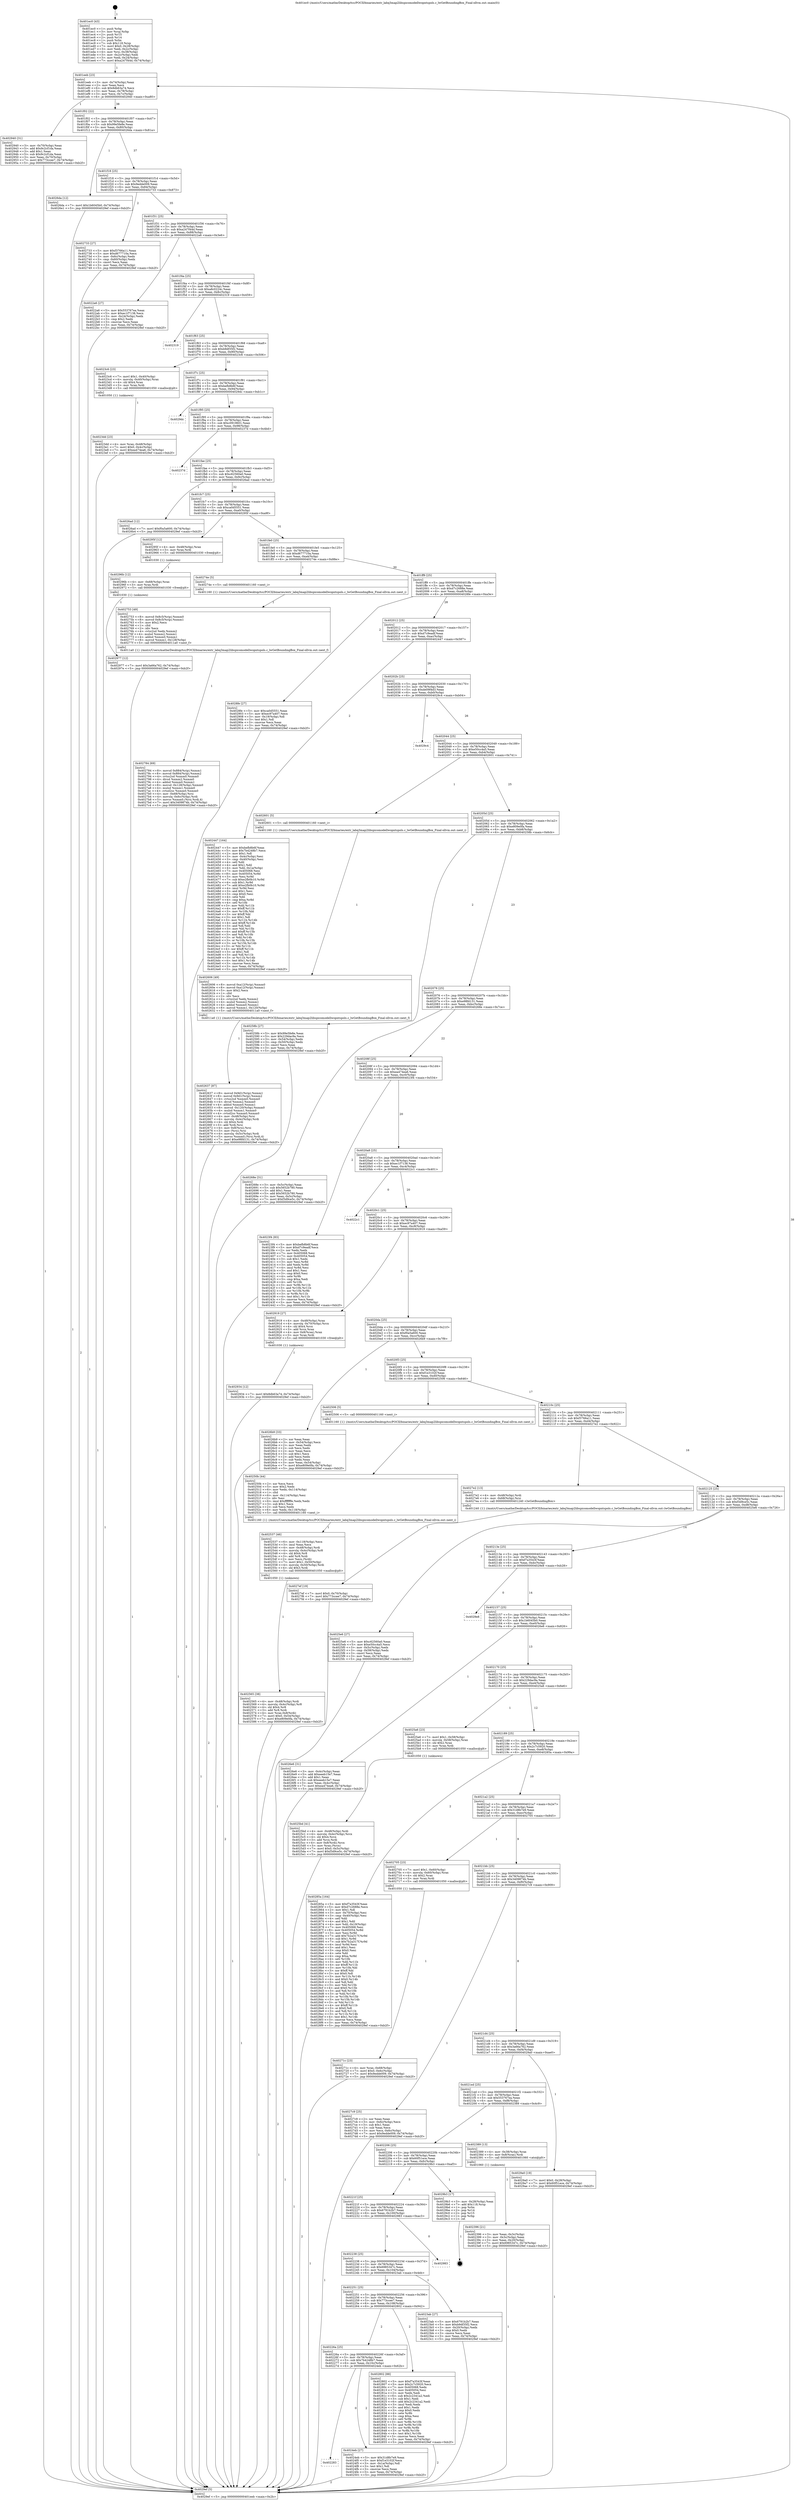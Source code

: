 digraph "0x401ec0" {
  label = "0x401ec0 (/mnt/c/Users/mathe/Desktop/tcc/POCII/binaries/extr_labq3map2libspicomodellwopntspols.c_lwGetBoundingBox_Final-ollvm.out::main(0))"
  labelloc = "t"
  node[shape=record]

  Entry [label="",width=0.3,height=0.3,shape=circle,fillcolor=black,style=filled]
  "0x401eeb" [label="{
     0x401eeb [23]\l
     | [instrs]\l
     &nbsp;&nbsp;0x401eeb \<+3\>: mov -0x74(%rbp),%eax\l
     &nbsp;&nbsp;0x401eee \<+2\>: mov %eax,%ecx\l
     &nbsp;&nbsp;0x401ef0 \<+6\>: sub $0x8db63a74,%ecx\l
     &nbsp;&nbsp;0x401ef6 \<+3\>: mov %eax,-0x78(%rbp)\l
     &nbsp;&nbsp;0x401ef9 \<+3\>: mov %ecx,-0x7c(%rbp)\l
     &nbsp;&nbsp;0x401efc \<+6\>: je 0000000000402940 \<main+0xa80\>\l
  }"]
  "0x402940" [label="{
     0x402940 [31]\l
     | [instrs]\l
     &nbsp;&nbsp;0x402940 \<+3\>: mov -0x70(%rbp),%eax\l
     &nbsp;&nbsp;0x402943 \<+5\>: add $0x9c2cf1da,%eax\l
     &nbsp;&nbsp;0x402948 \<+3\>: add $0x1,%eax\l
     &nbsp;&nbsp;0x40294b \<+5\>: sub $0x9c2cf1da,%eax\l
     &nbsp;&nbsp;0x402950 \<+3\>: mov %eax,-0x70(%rbp)\l
     &nbsp;&nbsp;0x402953 \<+7\>: movl $0x773ccee7,-0x74(%rbp)\l
     &nbsp;&nbsp;0x40295a \<+5\>: jmp 00000000004029ef \<main+0xb2f\>\l
  }"]
  "0x401f02" [label="{
     0x401f02 [22]\l
     | [instrs]\l
     &nbsp;&nbsp;0x401f02 \<+5\>: jmp 0000000000401f07 \<main+0x47\>\l
     &nbsp;&nbsp;0x401f07 \<+3\>: mov -0x78(%rbp),%eax\l
     &nbsp;&nbsp;0x401f0a \<+5\>: sub $0x99e5fe8e,%eax\l
     &nbsp;&nbsp;0x401f0f \<+3\>: mov %eax,-0x80(%rbp)\l
     &nbsp;&nbsp;0x401f12 \<+6\>: je 00000000004026da \<main+0x81a\>\l
  }"]
  Exit [label="",width=0.3,height=0.3,shape=circle,fillcolor=black,style=filled,peripheries=2]
  "0x4026da" [label="{
     0x4026da [12]\l
     | [instrs]\l
     &nbsp;&nbsp;0x4026da \<+7\>: movl $0x1b6045b0,-0x74(%rbp)\l
     &nbsp;&nbsp;0x4026e1 \<+5\>: jmp 00000000004029ef \<main+0xb2f\>\l
  }"]
  "0x401f18" [label="{
     0x401f18 [25]\l
     | [instrs]\l
     &nbsp;&nbsp;0x401f18 \<+5\>: jmp 0000000000401f1d \<main+0x5d\>\l
     &nbsp;&nbsp;0x401f1d \<+3\>: mov -0x78(%rbp),%eax\l
     &nbsp;&nbsp;0x401f20 \<+5\>: sub $0x9edde009,%eax\l
     &nbsp;&nbsp;0x401f25 \<+6\>: mov %eax,-0x84(%rbp)\l
     &nbsp;&nbsp;0x401f2b \<+6\>: je 0000000000402733 \<main+0x873\>\l
  }"]
  "0x402977" [label="{
     0x402977 [12]\l
     | [instrs]\l
     &nbsp;&nbsp;0x402977 \<+7\>: movl $0x3a66a762,-0x74(%rbp)\l
     &nbsp;&nbsp;0x40297e \<+5\>: jmp 00000000004029ef \<main+0xb2f\>\l
  }"]
  "0x402733" [label="{
     0x402733 [27]\l
     | [instrs]\l
     &nbsp;&nbsp;0x402733 \<+5\>: mov $0xf3766a11,%eax\l
     &nbsp;&nbsp;0x402738 \<+5\>: mov $0xd677710a,%ecx\l
     &nbsp;&nbsp;0x40273d \<+3\>: mov -0x6c(%rbp),%edx\l
     &nbsp;&nbsp;0x402740 \<+3\>: cmp -0x60(%rbp),%edx\l
     &nbsp;&nbsp;0x402743 \<+3\>: cmovl %ecx,%eax\l
     &nbsp;&nbsp;0x402746 \<+3\>: mov %eax,-0x74(%rbp)\l
     &nbsp;&nbsp;0x402749 \<+5\>: jmp 00000000004029ef \<main+0xb2f\>\l
  }"]
  "0x401f31" [label="{
     0x401f31 [25]\l
     | [instrs]\l
     &nbsp;&nbsp;0x401f31 \<+5\>: jmp 0000000000401f36 \<main+0x76\>\l
     &nbsp;&nbsp;0x401f36 \<+3\>: mov -0x78(%rbp),%eax\l
     &nbsp;&nbsp;0x401f39 \<+5\>: sub $0xa247f44d,%eax\l
     &nbsp;&nbsp;0x401f3e \<+6\>: mov %eax,-0x88(%rbp)\l
     &nbsp;&nbsp;0x401f44 \<+6\>: je 00000000004022a6 \<main+0x3e6\>\l
  }"]
  "0x40296b" [label="{
     0x40296b [12]\l
     | [instrs]\l
     &nbsp;&nbsp;0x40296b \<+4\>: mov -0x68(%rbp),%rax\l
     &nbsp;&nbsp;0x40296f \<+3\>: mov %rax,%rdi\l
     &nbsp;&nbsp;0x402972 \<+5\>: call 0000000000401030 \<free@plt\>\l
     | [calls]\l
     &nbsp;&nbsp;0x401030 \{1\} (unknown)\l
  }"]
  "0x4022a6" [label="{
     0x4022a6 [27]\l
     | [instrs]\l
     &nbsp;&nbsp;0x4022a6 \<+5\>: mov $0x553767ea,%eax\l
     &nbsp;&nbsp;0x4022ab \<+5\>: mov $0xec1f7138,%ecx\l
     &nbsp;&nbsp;0x4022b0 \<+3\>: mov -0x24(%rbp),%edx\l
     &nbsp;&nbsp;0x4022b3 \<+3\>: cmp $0x2,%edx\l
     &nbsp;&nbsp;0x4022b6 \<+3\>: cmovne %ecx,%eax\l
     &nbsp;&nbsp;0x4022b9 \<+3\>: mov %eax,-0x74(%rbp)\l
     &nbsp;&nbsp;0x4022bc \<+5\>: jmp 00000000004029ef \<main+0xb2f\>\l
  }"]
  "0x401f4a" [label="{
     0x401f4a [25]\l
     | [instrs]\l
     &nbsp;&nbsp;0x401f4a \<+5\>: jmp 0000000000401f4f \<main+0x8f\>\l
     &nbsp;&nbsp;0x401f4f \<+3\>: mov -0x78(%rbp),%eax\l
     &nbsp;&nbsp;0x401f52 \<+5\>: sub $0xa8c0224c,%eax\l
     &nbsp;&nbsp;0x401f57 \<+6\>: mov %eax,-0x8c(%rbp)\l
     &nbsp;&nbsp;0x401f5d \<+6\>: je 0000000000402319 \<main+0x459\>\l
  }"]
  "0x4029ef" [label="{
     0x4029ef [5]\l
     | [instrs]\l
     &nbsp;&nbsp;0x4029ef \<+5\>: jmp 0000000000401eeb \<main+0x2b\>\l
  }"]
  "0x401ec0" [label="{
     0x401ec0 [43]\l
     | [instrs]\l
     &nbsp;&nbsp;0x401ec0 \<+1\>: push %rbp\l
     &nbsp;&nbsp;0x401ec1 \<+3\>: mov %rsp,%rbp\l
     &nbsp;&nbsp;0x401ec4 \<+2\>: push %r15\l
     &nbsp;&nbsp;0x401ec6 \<+2\>: push %r14\l
     &nbsp;&nbsp;0x401ec8 \<+1\>: push %rbx\l
     &nbsp;&nbsp;0x401ec9 \<+7\>: sub $0x118,%rsp\l
     &nbsp;&nbsp;0x401ed0 \<+7\>: movl $0x0,-0x28(%rbp)\l
     &nbsp;&nbsp;0x401ed7 \<+3\>: mov %edi,-0x2c(%rbp)\l
     &nbsp;&nbsp;0x401eda \<+4\>: mov %rsi,-0x38(%rbp)\l
     &nbsp;&nbsp;0x401ede \<+3\>: mov -0x2c(%rbp),%edi\l
     &nbsp;&nbsp;0x401ee1 \<+3\>: mov %edi,-0x24(%rbp)\l
     &nbsp;&nbsp;0x401ee4 \<+7\>: movl $0xa247f44d,-0x74(%rbp)\l
  }"]
  "0x402934" [label="{
     0x402934 [12]\l
     | [instrs]\l
     &nbsp;&nbsp;0x402934 \<+7\>: movl $0x8db63a74,-0x74(%rbp)\l
     &nbsp;&nbsp;0x40293b \<+5\>: jmp 00000000004029ef \<main+0xb2f\>\l
  }"]
  "0x402319" [label="{
     0x402319\l
  }", style=dashed]
  "0x401f63" [label="{
     0x401f63 [25]\l
     | [instrs]\l
     &nbsp;&nbsp;0x401f63 \<+5\>: jmp 0000000000401f68 \<main+0xa8\>\l
     &nbsp;&nbsp;0x401f68 \<+3\>: mov -0x78(%rbp),%eax\l
     &nbsp;&nbsp;0x401f6b \<+5\>: sub $0xb9df35f2,%eax\l
     &nbsp;&nbsp;0x401f70 \<+6\>: mov %eax,-0x90(%rbp)\l
     &nbsp;&nbsp;0x401f76 \<+6\>: je 00000000004023c6 \<main+0x506\>\l
  }"]
  "0x4027ef" [label="{
     0x4027ef [19]\l
     | [instrs]\l
     &nbsp;&nbsp;0x4027ef \<+7\>: movl $0x0,-0x70(%rbp)\l
     &nbsp;&nbsp;0x4027f6 \<+7\>: movl $0x773ccee7,-0x74(%rbp)\l
     &nbsp;&nbsp;0x4027fd \<+5\>: jmp 00000000004029ef \<main+0xb2f\>\l
  }"]
  "0x4023c6" [label="{
     0x4023c6 [23]\l
     | [instrs]\l
     &nbsp;&nbsp;0x4023c6 \<+7\>: movl $0x1,-0x40(%rbp)\l
     &nbsp;&nbsp;0x4023cd \<+4\>: movslq -0x40(%rbp),%rax\l
     &nbsp;&nbsp;0x4023d1 \<+4\>: shl $0x4,%rax\l
     &nbsp;&nbsp;0x4023d5 \<+3\>: mov %rax,%rdi\l
     &nbsp;&nbsp;0x4023d8 \<+5\>: call 0000000000401050 \<malloc@plt\>\l
     | [calls]\l
     &nbsp;&nbsp;0x401050 \{1\} (unknown)\l
  }"]
  "0x401f7c" [label="{
     0x401f7c [25]\l
     | [instrs]\l
     &nbsp;&nbsp;0x401f7c \<+5\>: jmp 0000000000401f81 \<main+0xc1\>\l
     &nbsp;&nbsp;0x401f81 \<+3\>: mov -0x78(%rbp),%eax\l
     &nbsp;&nbsp;0x401f84 \<+5\>: sub $0xbefb8b6f,%eax\l
     &nbsp;&nbsp;0x401f89 \<+6\>: mov %eax,-0x94(%rbp)\l
     &nbsp;&nbsp;0x401f8f \<+6\>: je 00000000004029dc \<main+0xb1c\>\l
  }"]
  "0x402784" [label="{
     0x402784 [69]\l
     | [instrs]\l
     &nbsp;&nbsp;0x402784 \<+8\>: movsd 0x884(%rip),%xmm1\l
     &nbsp;&nbsp;0x40278c \<+8\>: movsd 0x884(%rip),%xmm2\l
     &nbsp;&nbsp;0x402794 \<+4\>: cvtss2sd %xmm0,%xmm0\l
     &nbsp;&nbsp;0x402798 \<+4\>: divsd %xmm2,%xmm0\l
     &nbsp;&nbsp;0x40279c \<+4\>: addsd %xmm0,%xmm1\l
     &nbsp;&nbsp;0x4027a0 \<+8\>: movsd -0x128(%rbp),%xmm0\l
     &nbsp;&nbsp;0x4027a8 \<+4\>: mulsd %xmm1,%xmm0\l
     &nbsp;&nbsp;0x4027ac \<+4\>: cvtsd2ss %xmm0,%xmm0\l
     &nbsp;&nbsp;0x4027b0 \<+4\>: mov -0x68(%rbp),%rsi\l
     &nbsp;&nbsp;0x4027b4 \<+4\>: movslq -0x6c(%rbp),%rdi\l
     &nbsp;&nbsp;0x4027b8 \<+5\>: movss %xmm0,(%rsi,%rdi,4)\l
     &nbsp;&nbsp;0x4027bd \<+7\>: movl $0x3409874b,-0x74(%rbp)\l
     &nbsp;&nbsp;0x4027c4 \<+5\>: jmp 00000000004029ef \<main+0xb2f\>\l
  }"]
  "0x4029dc" [label="{
     0x4029dc\l
  }", style=dashed]
  "0x401f95" [label="{
     0x401f95 [25]\l
     | [instrs]\l
     &nbsp;&nbsp;0x401f95 \<+5\>: jmp 0000000000401f9a \<main+0xda\>\l
     &nbsp;&nbsp;0x401f9a \<+3\>: mov -0x78(%rbp),%eax\l
     &nbsp;&nbsp;0x401f9d \<+5\>: sub $0xc0919601,%eax\l
     &nbsp;&nbsp;0x401fa2 \<+6\>: mov %eax,-0x98(%rbp)\l
     &nbsp;&nbsp;0x401fa8 \<+6\>: je 000000000040237d \<main+0x4bd\>\l
  }"]
  "0x402753" [label="{
     0x402753 [49]\l
     | [instrs]\l
     &nbsp;&nbsp;0x402753 \<+8\>: movsd 0x8c5(%rip),%xmm0\l
     &nbsp;&nbsp;0x40275b \<+8\>: movsd 0x8c5(%rip),%xmm1\l
     &nbsp;&nbsp;0x402763 \<+5\>: mov $0x2,%ecx\l
     &nbsp;&nbsp;0x402768 \<+1\>: cltd\l
     &nbsp;&nbsp;0x402769 \<+2\>: idiv %ecx\l
     &nbsp;&nbsp;0x40276b \<+4\>: cvtsi2sd %edx,%xmm2\l
     &nbsp;&nbsp;0x40276f \<+4\>: mulsd %xmm2,%xmm1\l
     &nbsp;&nbsp;0x402773 \<+4\>: addsd %xmm0,%xmm1\l
     &nbsp;&nbsp;0x402777 \<+8\>: movsd %xmm1,-0x128(%rbp)\l
     &nbsp;&nbsp;0x40277f \<+5\>: call 00000000004011a0 \<next_f\>\l
     | [calls]\l
     &nbsp;&nbsp;0x4011a0 \{1\} (/mnt/c/Users/mathe/Desktop/tcc/POCII/binaries/extr_labq3map2libspicomodellwopntspols.c_lwGetBoundingBox_Final-ollvm.out::next_f)\l
  }"]
  "0x40237d" [label="{
     0x40237d\l
  }", style=dashed]
  "0x401fae" [label="{
     0x401fae [25]\l
     | [instrs]\l
     &nbsp;&nbsp;0x401fae \<+5\>: jmp 0000000000401fb3 \<main+0xf3\>\l
     &nbsp;&nbsp;0x401fb3 \<+3\>: mov -0x78(%rbp),%eax\l
     &nbsp;&nbsp;0x401fb6 \<+5\>: sub $0xc62560a0,%eax\l
     &nbsp;&nbsp;0x401fbb \<+6\>: mov %eax,-0x9c(%rbp)\l
     &nbsp;&nbsp;0x401fc1 \<+6\>: je 00000000004026ad \<main+0x7ed\>\l
  }"]
  "0x40271c" [label="{
     0x40271c [23]\l
     | [instrs]\l
     &nbsp;&nbsp;0x40271c \<+4\>: mov %rax,-0x68(%rbp)\l
     &nbsp;&nbsp;0x402720 \<+7\>: movl $0x0,-0x6c(%rbp)\l
     &nbsp;&nbsp;0x402727 \<+7\>: movl $0x9edde009,-0x74(%rbp)\l
     &nbsp;&nbsp;0x40272e \<+5\>: jmp 00000000004029ef \<main+0xb2f\>\l
  }"]
  "0x4026ad" [label="{
     0x4026ad [12]\l
     | [instrs]\l
     &nbsp;&nbsp;0x4026ad \<+7\>: movl $0xf0a5a600,-0x74(%rbp)\l
     &nbsp;&nbsp;0x4026b4 \<+5\>: jmp 00000000004029ef \<main+0xb2f\>\l
  }"]
  "0x401fc7" [label="{
     0x401fc7 [25]\l
     | [instrs]\l
     &nbsp;&nbsp;0x401fc7 \<+5\>: jmp 0000000000401fcc \<main+0x10c\>\l
     &nbsp;&nbsp;0x401fcc \<+3\>: mov -0x78(%rbp),%eax\l
     &nbsp;&nbsp;0x401fcf \<+5\>: sub $0xca0d5551,%eax\l
     &nbsp;&nbsp;0x401fd4 \<+6\>: mov %eax,-0xa0(%rbp)\l
     &nbsp;&nbsp;0x401fda \<+6\>: je 000000000040295f \<main+0xa9f\>\l
  }"]
  "0x402637" [label="{
     0x402637 [87]\l
     | [instrs]\l
     &nbsp;&nbsp;0x402637 \<+8\>: movsd 0x9d1(%rip),%xmm1\l
     &nbsp;&nbsp;0x40263f \<+8\>: movsd 0x9d1(%rip),%xmm2\l
     &nbsp;&nbsp;0x402647 \<+4\>: cvtss2sd %xmm0,%xmm0\l
     &nbsp;&nbsp;0x40264b \<+4\>: divsd %xmm2,%xmm0\l
     &nbsp;&nbsp;0x40264f \<+4\>: addsd %xmm0,%xmm1\l
     &nbsp;&nbsp;0x402653 \<+8\>: movsd -0x120(%rbp),%xmm0\l
     &nbsp;&nbsp;0x40265b \<+4\>: mulsd %xmm1,%xmm0\l
     &nbsp;&nbsp;0x40265f \<+4\>: cvtsd2ss %xmm0,%xmm0\l
     &nbsp;&nbsp;0x402663 \<+4\>: mov -0x48(%rbp),%rsi\l
     &nbsp;&nbsp;0x402667 \<+4\>: movslq -0x4c(%rbp),%rdi\l
     &nbsp;&nbsp;0x40266b \<+4\>: shl $0x4,%rdi\l
     &nbsp;&nbsp;0x40266f \<+3\>: add %rdi,%rsi\l
     &nbsp;&nbsp;0x402672 \<+4\>: mov 0x8(%rsi),%rsi\l
     &nbsp;&nbsp;0x402676 \<+3\>: mov (%rsi),%rsi\l
     &nbsp;&nbsp;0x402679 \<+4\>: movslq -0x5c(%rbp),%rdi\l
     &nbsp;&nbsp;0x40267d \<+5\>: movss %xmm0,(%rsi,%rdi,4)\l
     &nbsp;&nbsp;0x402682 \<+7\>: movl $0xe98fd131,-0x74(%rbp)\l
     &nbsp;&nbsp;0x402689 \<+5\>: jmp 00000000004029ef \<main+0xb2f\>\l
  }"]
  "0x40295f" [label="{
     0x40295f [12]\l
     | [instrs]\l
     &nbsp;&nbsp;0x40295f \<+4\>: mov -0x48(%rbp),%rax\l
     &nbsp;&nbsp;0x402963 \<+3\>: mov %rax,%rdi\l
     &nbsp;&nbsp;0x402966 \<+5\>: call 0000000000401030 \<free@plt\>\l
     | [calls]\l
     &nbsp;&nbsp;0x401030 \{1\} (unknown)\l
  }"]
  "0x401fe0" [label="{
     0x401fe0 [25]\l
     | [instrs]\l
     &nbsp;&nbsp;0x401fe0 \<+5\>: jmp 0000000000401fe5 \<main+0x125\>\l
     &nbsp;&nbsp;0x401fe5 \<+3\>: mov -0x78(%rbp),%eax\l
     &nbsp;&nbsp;0x401fe8 \<+5\>: sub $0xd677710a,%eax\l
     &nbsp;&nbsp;0x401fed \<+6\>: mov %eax,-0xa4(%rbp)\l
     &nbsp;&nbsp;0x401ff3 \<+6\>: je 000000000040274e \<main+0x88e\>\l
  }"]
  "0x402606" [label="{
     0x402606 [49]\l
     | [instrs]\l
     &nbsp;&nbsp;0x402606 \<+8\>: movsd 0xa12(%rip),%xmm0\l
     &nbsp;&nbsp;0x40260e \<+8\>: movsd 0xa12(%rip),%xmm1\l
     &nbsp;&nbsp;0x402616 \<+5\>: mov $0x2,%ecx\l
     &nbsp;&nbsp;0x40261b \<+1\>: cltd\l
     &nbsp;&nbsp;0x40261c \<+2\>: idiv %ecx\l
     &nbsp;&nbsp;0x40261e \<+4\>: cvtsi2sd %edx,%xmm2\l
     &nbsp;&nbsp;0x402622 \<+4\>: mulsd %xmm2,%xmm1\l
     &nbsp;&nbsp;0x402626 \<+4\>: addsd %xmm0,%xmm1\l
     &nbsp;&nbsp;0x40262a \<+8\>: movsd %xmm1,-0x120(%rbp)\l
     &nbsp;&nbsp;0x402632 \<+5\>: call 00000000004011a0 \<next_f\>\l
     | [calls]\l
     &nbsp;&nbsp;0x4011a0 \{1\} (/mnt/c/Users/mathe/Desktop/tcc/POCII/binaries/extr_labq3map2libspicomodellwopntspols.c_lwGetBoundingBox_Final-ollvm.out::next_f)\l
  }"]
  "0x40274e" [label="{
     0x40274e [5]\l
     | [instrs]\l
     &nbsp;&nbsp;0x40274e \<+5\>: call 0000000000401160 \<next_i\>\l
     | [calls]\l
     &nbsp;&nbsp;0x401160 \{1\} (/mnt/c/Users/mathe/Desktop/tcc/POCII/binaries/extr_labq3map2libspicomodellwopntspols.c_lwGetBoundingBox_Final-ollvm.out::next_i)\l
  }"]
  "0x401ff9" [label="{
     0x401ff9 [25]\l
     | [instrs]\l
     &nbsp;&nbsp;0x401ff9 \<+5\>: jmp 0000000000401ffe \<main+0x13e\>\l
     &nbsp;&nbsp;0x401ffe \<+3\>: mov -0x78(%rbp),%eax\l
     &nbsp;&nbsp;0x402001 \<+5\>: sub $0xd7c2688e,%eax\l
     &nbsp;&nbsp;0x402006 \<+6\>: mov %eax,-0xa8(%rbp)\l
     &nbsp;&nbsp;0x40200c \<+6\>: je 00000000004028fe \<main+0xa3e\>\l
  }"]
  "0x4025bd" [label="{
     0x4025bd [41]\l
     | [instrs]\l
     &nbsp;&nbsp;0x4025bd \<+4\>: mov -0x48(%rbp),%rdi\l
     &nbsp;&nbsp;0x4025c1 \<+4\>: movslq -0x4c(%rbp),%rcx\l
     &nbsp;&nbsp;0x4025c5 \<+4\>: shl $0x4,%rcx\l
     &nbsp;&nbsp;0x4025c9 \<+3\>: add %rcx,%rdi\l
     &nbsp;&nbsp;0x4025cc \<+4\>: mov 0x8(%rdi),%rcx\l
     &nbsp;&nbsp;0x4025d0 \<+3\>: mov %rax,(%rcx)\l
     &nbsp;&nbsp;0x4025d3 \<+7\>: movl $0x0,-0x5c(%rbp)\l
     &nbsp;&nbsp;0x4025da \<+7\>: movl $0xf3d9ce5c,-0x74(%rbp)\l
     &nbsp;&nbsp;0x4025e1 \<+5\>: jmp 00000000004029ef \<main+0xb2f\>\l
  }"]
  "0x4028fe" [label="{
     0x4028fe [27]\l
     | [instrs]\l
     &nbsp;&nbsp;0x4028fe \<+5\>: mov $0xca0d5551,%eax\l
     &nbsp;&nbsp;0x402903 \<+5\>: mov $0xec97a407,%ecx\l
     &nbsp;&nbsp;0x402908 \<+3\>: mov -0x19(%rbp),%dl\l
     &nbsp;&nbsp;0x40290b \<+3\>: test $0x1,%dl\l
     &nbsp;&nbsp;0x40290e \<+3\>: cmovne %ecx,%eax\l
     &nbsp;&nbsp;0x402911 \<+3\>: mov %eax,-0x74(%rbp)\l
     &nbsp;&nbsp;0x402914 \<+5\>: jmp 00000000004029ef \<main+0xb2f\>\l
  }"]
  "0x402012" [label="{
     0x402012 [25]\l
     | [instrs]\l
     &nbsp;&nbsp;0x402012 \<+5\>: jmp 0000000000402017 \<main+0x157\>\l
     &nbsp;&nbsp;0x402017 \<+3\>: mov -0x78(%rbp),%eax\l
     &nbsp;&nbsp;0x40201a \<+5\>: sub $0xd7c9eadf,%eax\l
     &nbsp;&nbsp;0x40201f \<+6\>: mov %eax,-0xac(%rbp)\l
     &nbsp;&nbsp;0x402025 \<+6\>: je 0000000000402447 \<main+0x587\>\l
  }"]
  "0x402565" [label="{
     0x402565 [38]\l
     | [instrs]\l
     &nbsp;&nbsp;0x402565 \<+4\>: mov -0x48(%rbp),%rdi\l
     &nbsp;&nbsp;0x402569 \<+4\>: movslq -0x4c(%rbp),%r8\l
     &nbsp;&nbsp;0x40256d \<+4\>: shl $0x4,%r8\l
     &nbsp;&nbsp;0x402571 \<+3\>: add %r8,%rdi\l
     &nbsp;&nbsp;0x402574 \<+4\>: mov %rax,0x8(%rdi)\l
     &nbsp;&nbsp;0x402578 \<+7\>: movl $0x0,-0x54(%rbp)\l
     &nbsp;&nbsp;0x40257f \<+7\>: movl $0xe809e0fa,-0x74(%rbp)\l
     &nbsp;&nbsp;0x402586 \<+5\>: jmp 00000000004029ef \<main+0xb2f\>\l
  }"]
  "0x402447" [label="{
     0x402447 [164]\l
     | [instrs]\l
     &nbsp;&nbsp;0x402447 \<+5\>: mov $0xbefb8b6f,%eax\l
     &nbsp;&nbsp;0x40244c \<+5\>: mov $0x7b4248b7,%ecx\l
     &nbsp;&nbsp;0x402451 \<+2\>: mov $0x1,%dl\l
     &nbsp;&nbsp;0x402453 \<+3\>: mov -0x4c(%rbp),%esi\l
     &nbsp;&nbsp;0x402456 \<+3\>: cmp -0x40(%rbp),%esi\l
     &nbsp;&nbsp;0x402459 \<+4\>: setl %dil\l
     &nbsp;&nbsp;0x40245d \<+4\>: and $0x1,%dil\l
     &nbsp;&nbsp;0x402461 \<+4\>: mov %dil,-0x1a(%rbp)\l
     &nbsp;&nbsp;0x402465 \<+7\>: mov 0x405068,%esi\l
     &nbsp;&nbsp;0x40246c \<+8\>: mov 0x405054,%r8d\l
     &nbsp;&nbsp;0x402474 \<+3\>: mov %esi,%r9d\l
     &nbsp;&nbsp;0x402477 \<+7\>: sub $0xe2fb0b10,%r9d\l
     &nbsp;&nbsp;0x40247e \<+4\>: sub $0x1,%r9d\l
     &nbsp;&nbsp;0x402482 \<+7\>: add $0xe2fb0b10,%r9d\l
     &nbsp;&nbsp;0x402489 \<+4\>: imul %r9d,%esi\l
     &nbsp;&nbsp;0x40248d \<+3\>: and $0x1,%esi\l
     &nbsp;&nbsp;0x402490 \<+3\>: cmp $0x0,%esi\l
     &nbsp;&nbsp;0x402493 \<+4\>: sete %dil\l
     &nbsp;&nbsp;0x402497 \<+4\>: cmp $0xa,%r8d\l
     &nbsp;&nbsp;0x40249b \<+4\>: setl %r10b\l
     &nbsp;&nbsp;0x40249f \<+3\>: mov %dil,%r11b\l
     &nbsp;&nbsp;0x4024a2 \<+4\>: xor $0xff,%r11b\l
     &nbsp;&nbsp;0x4024a6 \<+3\>: mov %r10b,%bl\l
     &nbsp;&nbsp;0x4024a9 \<+3\>: xor $0xff,%bl\l
     &nbsp;&nbsp;0x4024ac \<+3\>: xor $0x1,%dl\l
     &nbsp;&nbsp;0x4024af \<+3\>: mov %r11b,%r14b\l
     &nbsp;&nbsp;0x4024b2 \<+4\>: and $0xff,%r14b\l
     &nbsp;&nbsp;0x4024b6 \<+3\>: and %dl,%dil\l
     &nbsp;&nbsp;0x4024b9 \<+3\>: mov %bl,%r15b\l
     &nbsp;&nbsp;0x4024bc \<+4\>: and $0xff,%r15b\l
     &nbsp;&nbsp;0x4024c0 \<+3\>: and %dl,%r10b\l
     &nbsp;&nbsp;0x4024c3 \<+3\>: or %dil,%r14b\l
     &nbsp;&nbsp;0x4024c6 \<+3\>: or %r10b,%r15b\l
     &nbsp;&nbsp;0x4024c9 \<+3\>: xor %r15b,%r14b\l
     &nbsp;&nbsp;0x4024cc \<+3\>: or %bl,%r11b\l
     &nbsp;&nbsp;0x4024cf \<+4\>: xor $0xff,%r11b\l
     &nbsp;&nbsp;0x4024d3 \<+3\>: or $0x1,%dl\l
     &nbsp;&nbsp;0x4024d6 \<+3\>: and %dl,%r11b\l
     &nbsp;&nbsp;0x4024d9 \<+3\>: or %r11b,%r14b\l
     &nbsp;&nbsp;0x4024dc \<+4\>: test $0x1,%r14b\l
     &nbsp;&nbsp;0x4024e0 \<+3\>: cmovne %ecx,%eax\l
     &nbsp;&nbsp;0x4024e3 \<+3\>: mov %eax,-0x74(%rbp)\l
     &nbsp;&nbsp;0x4024e6 \<+5\>: jmp 00000000004029ef \<main+0xb2f\>\l
  }"]
  "0x40202b" [label="{
     0x40202b [25]\l
     | [instrs]\l
     &nbsp;&nbsp;0x40202b \<+5\>: jmp 0000000000402030 \<main+0x170\>\l
     &nbsp;&nbsp;0x402030 \<+3\>: mov -0x78(%rbp),%eax\l
     &nbsp;&nbsp;0x402033 \<+5\>: sub $0xde09f4d3,%eax\l
     &nbsp;&nbsp;0x402038 \<+6\>: mov %eax,-0xb0(%rbp)\l
     &nbsp;&nbsp;0x40203e \<+6\>: je 00000000004029c4 \<main+0xb04\>\l
  }"]
  "0x402537" [label="{
     0x402537 [46]\l
     | [instrs]\l
     &nbsp;&nbsp;0x402537 \<+6\>: mov -0x118(%rbp),%ecx\l
     &nbsp;&nbsp;0x40253d \<+3\>: imul %eax,%ecx\l
     &nbsp;&nbsp;0x402540 \<+4\>: mov -0x48(%rbp),%rdi\l
     &nbsp;&nbsp;0x402544 \<+4\>: movslq -0x4c(%rbp),%r8\l
     &nbsp;&nbsp;0x402548 \<+4\>: shl $0x4,%r8\l
     &nbsp;&nbsp;0x40254c \<+3\>: add %r8,%rdi\l
     &nbsp;&nbsp;0x40254f \<+2\>: mov %ecx,(%rdi)\l
     &nbsp;&nbsp;0x402551 \<+7\>: movl $0x1,-0x50(%rbp)\l
     &nbsp;&nbsp;0x402558 \<+4\>: movslq -0x50(%rbp),%rdi\l
     &nbsp;&nbsp;0x40255c \<+4\>: shl $0x3,%rdi\l
     &nbsp;&nbsp;0x402560 \<+5\>: call 0000000000401050 \<malloc@plt\>\l
     | [calls]\l
     &nbsp;&nbsp;0x401050 \{1\} (unknown)\l
  }"]
  "0x4029c4" [label="{
     0x4029c4\l
  }", style=dashed]
  "0x402044" [label="{
     0x402044 [25]\l
     | [instrs]\l
     &nbsp;&nbsp;0x402044 \<+5\>: jmp 0000000000402049 \<main+0x189\>\l
     &nbsp;&nbsp;0x402049 \<+3\>: mov -0x78(%rbp),%eax\l
     &nbsp;&nbsp;0x40204c \<+5\>: sub $0xe50cc4a5,%eax\l
     &nbsp;&nbsp;0x402051 \<+6\>: mov %eax,-0xb4(%rbp)\l
     &nbsp;&nbsp;0x402057 \<+6\>: je 0000000000402601 \<main+0x741\>\l
  }"]
  "0x40250b" [label="{
     0x40250b [44]\l
     | [instrs]\l
     &nbsp;&nbsp;0x40250b \<+2\>: xor %ecx,%ecx\l
     &nbsp;&nbsp;0x40250d \<+5\>: mov $0x2,%edx\l
     &nbsp;&nbsp;0x402512 \<+6\>: mov %edx,-0x114(%rbp)\l
     &nbsp;&nbsp;0x402518 \<+1\>: cltd\l
     &nbsp;&nbsp;0x402519 \<+6\>: mov -0x114(%rbp),%esi\l
     &nbsp;&nbsp;0x40251f \<+2\>: idiv %esi\l
     &nbsp;&nbsp;0x402521 \<+6\>: imul $0xfffffffe,%edx,%edx\l
     &nbsp;&nbsp;0x402527 \<+3\>: sub $0x1,%ecx\l
     &nbsp;&nbsp;0x40252a \<+2\>: sub %ecx,%edx\l
     &nbsp;&nbsp;0x40252c \<+6\>: mov %edx,-0x118(%rbp)\l
     &nbsp;&nbsp;0x402532 \<+5\>: call 0000000000401160 \<next_i\>\l
     | [calls]\l
     &nbsp;&nbsp;0x401160 \{1\} (/mnt/c/Users/mathe/Desktop/tcc/POCII/binaries/extr_labq3map2libspicomodellwopntspols.c_lwGetBoundingBox_Final-ollvm.out::next_i)\l
  }"]
  "0x402601" [label="{
     0x402601 [5]\l
     | [instrs]\l
     &nbsp;&nbsp;0x402601 \<+5\>: call 0000000000401160 \<next_i\>\l
     | [calls]\l
     &nbsp;&nbsp;0x401160 \{1\} (/mnt/c/Users/mathe/Desktop/tcc/POCII/binaries/extr_labq3map2libspicomodellwopntspols.c_lwGetBoundingBox_Final-ollvm.out::next_i)\l
  }"]
  "0x40205d" [label="{
     0x40205d [25]\l
     | [instrs]\l
     &nbsp;&nbsp;0x40205d \<+5\>: jmp 0000000000402062 \<main+0x1a2\>\l
     &nbsp;&nbsp;0x402062 \<+3\>: mov -0x78(%rbp),%eax\l
     &nbsp;&nbsp;0x402065 \<+5\>: sub $0xe809e0fa,%eax\l
     &nbsp;&nbsp;0x40206a \<+6\>: mov %eax,-0xb8(%rbp)\l
     &nbsp;&nbsp;0x402070 \<+6\>: je 000000000040258b \<main+0x6cb\>\l
  }"]
  "0x402283" [label="{
     0x402283\l
  }", style=dashed]
  "0x40258b" [label="{
     0x40258b [27]\l
     | [instrs]\l
     &nbsp;&nbsp;0x40258b \<+5\>: mov $0x99e5fe8e,%eax\l
     &nbsp;&nbsp;0x402590 \<+5\>: mov $0x229dac9a,%ecx\l
     &nbsp;&nbsp;0x402595 \<+3\>: mov -0x54(%rbp),%edx\l
     &nbsp;&nbsp;0x402598 \<+3\>: cmp -0x50(%rbp),%edx\l
     &nbsp;&nbsp;0x40259b \<+3\>: cmovl %ecx,%eax\l
     &nbsp;&nbsp;0x40259e \<+3\>: mov %eax,-0x74(%rbp)\l
     &nbsp;&nbsp;0x4025a1 \<+5\>: jmp 00000000004029ef \<main+0xb2f\>\l
  }"]
  "0x402076" [label="{
     0x402076 [25]\l
     | [instrs]\l
     &nbsp;&nbsp;0x402076 \<+5\>: jmp 000000000040207b \<main+0x1bb\>\l
     &nbsp;&nbsp;0x40207b \<+3\>: mov -0x78(%rbp),%eax\l
     &nbsp;&nbsp;0x40207e \<+5\>: sub $0xe98fd131,%eax\l
     &nbsp;&nbsp;0x402083 \<+6\>: mov %eax,-0xbc(%rbp)\l
     &nbsp;&nbsp;0x402089 \<+6\>: je 000000000040268e \<main+0x7ce\>\l
  }"]
  "0x4024eb" [label="{
     0x4024eb [27]\l
     | [instrs]\l
     &nbsp;&nbsp;0x4024eb \<+5\>: mov $0x31d8b7e9,%eax\l
     &nbsp;&nbsp;0x4024f0 \<+5\>: mov $0xf1e3102f,%ecx\l
     &nbsp;&nbsp;0x4024f5 \<+3\>: mov -0x1a(%rbp),%dl\l
     &nbsp;&nbsp;0x4024f8 \<+3\>: test $0x1,%dl\l
     &nbsp;&nbsp;0x4024fb \<+3\>: cmovne %ecx,%eax\l
     &nbsp;&nbsp;0x4024fe \<+3\>: mov %eax,-0x74(%rbp)\l
     &nbsp;&nbsp;0x402501 \<+5\>: jmp 00000000004029ef \<main+0xb2f\>\l
  }"]
  "0x40268e" [label="{
     0x40268e [31]\l
     | [instrs]\l
     &nbsp;&nbsp;0x40268e \<+3\>: mov -0x5c(%rbp),%eax\l
     &nbsp;&nbsp;0x402691 \<+5\>: sub $0x5652b780,%eax\l
     &nbsp;&nbsp;0x402696 \<+3\>: add $0x1,%eax\l
     &nbsp;&nbsp;0x402699 \<+5\>: add $0x5652b780,%eax\l
     &nbsp;&nbsp;0x40269e \<+3\>: mov %eax,-0x5c(%rbp)\l
     &nbsp;&nbsp;0x4026a1 \<+7\>: movl $0xf3d9ce5c,-0x74(%rbp)\l
     &nbsp;&nbsp;0x4026a8 \<+5\>: jmp 00000000004029ef \<main+0xb2f\>\l
  }"]
  "0x40208f" [label="{
     0x40208f [25]\l
     | [instrs]\l
     &nbsp;&nbsp;0x40208f \<+5\>: jmp 0000000000402094 \<main+0x1d4\>\l
     &nbsp;&nbsp;0x402094 \<+3\>: mov -0x78(%rbp),%eax\l
     &nbsp;&nbsp;0x402097 \<+5\>: sub $0xea474ea6,%eax\l
     &nbsp;&nbsp;0x40209c \<+6\>: mov %eax,-0xc0(%rbp)\l
     &nbsp;&nbsp;0x4020a2 \<+6\>: je 00000000004023f4 \<main+0x534\>\l
  }"]
  "0x40226a" [label="{
     0x40226a [25]\l
     | [instrs]\l
     &nbsp;&nbsp;0x40226a \<+5\>: jmp 000000000040226f \<main+0x3af\>\l
     &nbsp;&nbsp;0x40226f \<+3\>: mov -0x78(%rbp),%eax\l
     &nbsp;&nbsp;0x402272 \<+5\>: sub $0x7b4248b7,%eax\l
     &nbsp;&nbsp;0x402277 \<+6\>: mov %eax,-0x10c(%rbp)\l
     &nbsp;&nbsp;0x40227d \<+6\>: je 00000000004024eb \<main+0x62b\>\l
  }"]
  "0x4023f4" [label="{
     0x4023f4 [83]\l
     | [instrs]\l
     &nbsp;&nbsp;0x4023f4 \<+5\>: mov $0xbefb8b6f,%eax\l
     &nbsp;&nbsp;0x4023f9 \<+5\>: mov $0xd7c9eadf,%ecx\l
     &nbsp;&nbsp;0x4023fe \<+2\>: xor %edx,%edx\l
     &nbsp;&nbsp;0x402400 \<+7\>: mov 0x405068,%esi\l
     &nbsp;&nbsp;0x402407 \<+7\>: mov 0x405054,%edi\l
     &nbsp;&nbsp;0x40240e \<+3\>: sub $0x1,%edx\l
     &nbsp;&nbsp;0x402411 \<+3\>: mov %esi,%r8d\l
     &nbsp;&nbsp;0x402414 \<+3\>: add %edx,%r8d\l
     &nbsp;&nbsp;0x402417 \<+4\>: imul %r8d,%esi\l
     &nbsp;&nbsp;0x40241b \<+3\>: and $0x1,%esi\l
     &nbsp;&nbsp;0x40241e \<+3\>: cmp $0x0,%esi\l
     &nbsp;&nbsp;0x402421 \<+4\>: sete %r9b\l
     &nbsp;&nbsp;0x402425 \<+3\>: cmp $0xa,%edi\l
     &nbsp;&nbsp;0x402428 \<+4\>: setl %r10b\l
     &nbsp;&nbsp;0x40242c \<+3\>: mov %r9b,%r11b\l
     &nbsp;&nbsp;0x40242f \<+3\>: and %r10b,%r11b\l
     &nbsp;&nbsp;0x402432 \<+3\>: xor %r10b,%r9b\l
     &nbsp;&nbsp;0x402435 \<+3\>: or %r9b,%r11b\l
     &nbsp;&nbsp;0x402438 \<+4\>: test $0x1,%r11b\l
     &nbsp;&nbsp;0x40243c \<+3\>: cmovne %ecx,%eax\l
     &nbsp;&nbsp;0x40243f \<+3\>: mov %eax,-0x74(%rbp)\l
     &nbsp;&nbsp;0x402442 \<+5\>: jmp 00000000004029ef \<main+0xb2f\>\l
  }"]
  "0x4020a8" [label="{
     0x4020a8 [25]\l
     | [instrs]\l
     &nbsp;&nbsp;0x4020a8 \<+5\>: jmp 00000000004020ad \<main+0x1ed\>\l
     &nbsp;&nbsp;0x4020ad \<+3\>: mov -0x78(%rbp),%eax\l
     &nbsp;&nbsp;0x4020b0 \<+5\>: sub $0xec1f7138,%eax\l
     &nbsp;&nbsp;0x4020b5 \<+6\>: mov %eax,-0xc4(%rbp)\l
     &nbsp;&nbsp;0x4020bb \<+6\>: je 00000000004022c1 \<main+0x401\>\l
  }"]
  "0x402802" [label="{
     0x402802 [88]\l
     | [instrs]\l
     &nbsp;&nbsp;0x402802 \<+5\>: mov $0xf7a3543f,%eax\l
     &nbsp;&nbsp;0x402807 \<+5\>: mov $0x2c7c5920,%ecx\l
     &nbsp;&nbsp;0x40280c \<+7\>: mov 0x405068,%edx\l
     &nbsp;&nbsp;0x402813 \<+7\>: mov 0x405054,%esi\l
     &nbsp;&nbsp;0x40281a \<+2\>: mov %edx,%edi\l
     &nbsp;&nbsp;0x40281c \<+6\>: sub $0x2c2341a2,%edi\l
     &nbsp;&nbsp;0x402822 \<+3\>: sub $0x1,%edi\l
     &nbsp;&nbsp;0x402825 \<+6\>: add $0x2c2341a2,%edi\l
     &nbsp;&nbsp;0x40282b \<+3\>: imul %edi,%edx\l
     &nbsp;&nbsp;0x40282e \<+3\>: and $0x1,%edx\l
     &nbsp;&nbsp;0x402831 \<+3\>: cmp $0x0,%edx\l
     &nbsp;&nbsp;0x402834 \<+4\>: sete %r8b\l
     &nbsp;&nbsp;0x402838 \<+3\>: cmp $0xa,%esi\l
     &nbsp;&nbsp;0x40283b \<+4\>: setl %r9b\l
     &nbsp;&nbsp;0x40283f \<+3\>: mov %r8b,%r10b\l
     &nbsp;&nbsp;0x402842 \<+3\>: and %r9b,%r10b\l
     &nbsp;&nbsp;0x402845 \<+3\>: xor %r9b,%r8b\l
     &nbsp;&nbsp;0x402848 \<+3\>: or %r8b,%r10b\l
     &nbsp;&nbsp;0x40284b \<+4\>: test $0x1,%r10b\l
     &nbsp;&nbsp;0x40284f \<+3\>: cmovne %ecx,%eax\l
     &nbsp;&nbsp;0x402852 \<+3\>: mov %eax,-0x74(%rbp)\l
     &nbsp;&nbsp;0x402855 \<+5\>: jmp 00000000004029ef \<main+0xb2f\>\l
  }"]
  "0x4022c1" [label="{
     0x4022c1\l
  }", style=dashed]
  "0x4020c1" [label="{
     0x4020c1 [25]\l
     | [instrs]\l
     &nbsp;&nbsp;0x4020c1 \<+5\>: jmp 00000000004020c6 \<main+0x206\>\l
     &nbsp;&nbsp;0x4020c6 \<+3\>: mov -0x78(%rbp),%eax\l
     &nbsp;&nbsp;0x4020c9 \<+5\>: sub $0xec97a407,%eax\l
     &nbsp;&nbsp;0x4020ce \<+6\>: mov %eax,-0xc8(%rbp)\l
     &nbsp;&nbsp;0x4020d4 \<+6\>: je 0000000000402919 \<main+0xa59\>\l
  }"]
  "0x4023dd" [label="{
     0x4023dd [23]\l
     | [instrs]\l
     &nbsp;&nbsp;0x4023dd \<+4\>: mov %rax,-0x48(%rbp)\l
     &nbsp;&nbsp;0x4023e1 \<+7\>: movl $0x0,-0x4c(%rbp)\l
     &nbsp;&nbsp;0x4023e8 \<+7\>: movl $0xea474ea6,-0x74(%rbp)\l
     &nbsp;&nbsp;0x4023ef \<+5\>: jmp 00000000004029ef \<main+0xb2f\>\l
  }"]
  "0x402919" [label="{
     0x402919 [27]\l
     | [instrs]\l
     &nbsp;&nbsp;0x402919 \<+4\>: mov -0x48(%rbp),%rax\l
     &nbsp;&nbsp;0x40291d \<+4\>: movslq -0x70(%rbp),%rcx\l
     &nbsp;&nbsp;0x402921 \<+4\>: shl $0x4,%rcx\l
     &nbsp;&nbsp;0x402925 \<+3\>: add %rcx,%rax\l
     &nbsp;&nbsp;0x402928 \<+4\>: mov 0x8(%rax),%rax\l
     &nbsp;&nbsp;0x40292c \<+3\>: mov %rax,%rdi\l
     &nbsp;&nbsp;0x40292f \<+5\>: call 0000000000401030 \<free@plt\>\l
     | [calls]\l
     &nbsp;&nbsp;0x401030 \{1\} (unknown)\l
  }"]
  "0x4020da" [label="{
     0x4020da [25]\l
     | [instrs]\l
     &nbsp;&nbsp;0x4020da \<+5\>: jmp 00000000004020df \<main+0x21f\>\l
     &nbsp;&nbsp;0x4020df \<+3\>: mov -0x78(%rbp),%eax\l
     &nbsp;&nbsp;0x4020e2 \<+5\>: sub $0xf0a5a600,%eax\l
     &nbsp;&nbsp;0x4020e7 \<+6\>: mov %eax,-0xcc(%rbp)\l
     &nbsp;&nbsp;0x4020ed \<+6\>: je 00000000004026b9 \<main+0x7f9\>\l
  }"]
  "0x402251" [label="{
     0x402251 [25]\l
     | [instrs]\l
     &nbsp;&nbsp;0x402251 \<+5\>: jmp 0000000000402256 \<main+0x396\>\l
     &nbsp;&nbsp;0x402256 \<+3\>: mov -0x78(%rbp),%eax\l
     &nbsp;&nbsp;0x402259 \<+5\>: sub $0x773ccee7,%eax\l
     &nbsp;&nbsp;0x40225e \<+6\>: mov %eax,-0x108(%rbp)\l
     &nbsp;&nbsp;0x402264 \<+6\>: je 0000000000402802 \<main+0x942\>\l
  }"]
  "0x4026b9" [label="{
     0x4026b9 [33]\l
     | [instrs]\l
     &nbsp;&nbsp;0x4026b9 \<+2\>: xor %eax,%eax\l
     &nbsp;&nbsp;0x4026bb \<+3\>: mov -0x54(%rbp),%ecx\l
     &nbsp;&nbsp;0x4026be \<+2\>: mov %eax,%edx\l
     &nbsp;&nbsp;0x4026c0 \<+2\>: sub %ecx,%edx\l
     &nbsp;&nbsp;0x4026c2 \<+2\>: mov %eax,%ecx\l
     &nbsp;&nbsp;0x4026c4 \<+3\>: sub $0x1,%ecx\l
     &nbsp;&nbsp;0x4026c7 \<+2\>: add %ecx,%edx\l
     &nbsp;&nbsp;0x4026c9 \<+2\>: sub %edx,%eax\l
     &nbsp;&nbsp;0x4026cb \<+3\>: mov %eax,-0x54(%rbp)\l
     &nbsp;&nbsp;0x4026ce \<+7\>: movl $0xe809e0fa,-0x74(%rbp)\l
     &nbsp;&nbsp;0x4026d5 \<+5\>: jmp 00000000004029ef \<main+0xb2f\>\l
  }"]
  "0x4020f3" [label="{
     0x4020f3 [25]\l
     | [instrs]\l
     &nbsp;&nbsp;0x4020f3 \<+5\>: jmp 00000000004020f8 \<main+0x238\>\l
     &nbsp;&nbsp;0x4020f8 \<+3\>: mov -0x78(%rbp),%eax\l
     &nbsp;&nbsp;0x4020fb \<+5\>: sub $0xf1e3102f,%eax\l
     &nbsp;&nbsp;0x402100 \<+6\>: mov %eax,-0xd0(%rbp)\l
     &nbsp;&nbsp;0x402106 \<+6\>: je 0000000000402506 \<main+0x646\>\l
  }"]
  "0x4023ab" [label="{
     0x4023ab [27]\l
     | [instrs]\l
     &nbsp;&nbsp;0x4023ab \<+5\>: mov $0x6791b2b7,%eax\l
     &nbsp;&nbsp;0x4023b0 \<+5\>: mov $0xb9df35f2,%ecx\l
     &nbsp;&nbsp;0x4023b5 \<+3\>: mov -0x20(%rbp),%edx\l
     &nbsp;&nbsp;0x4023b8 \<+3\>: cmp $0x0,%edx\l
     &nbsp;&nbsp;0x4023bb \<+3\>: cmove %ecx,%eax\l
     &nbsp;&nbsp;0x4023be \<+3\>: mov %eax,-0x74(%rbp)\l
     &nbsp;&nbsp;0x4023c1 \<+5\>: jmp 00000000004029ef \<main+0xb2f\>\l
  }"]
  "0x402506" [label="{
     0x402506 [5]\l
     | [instrs]\l
     &nbsp;&nbsp;0x402506 \<+5\>: call 0000000000401160 \<next_i\>\l
     | [calls]\l
     &nbsp;&nbsp;0x401160 \{1\} (/mnt/c/Users/mathe/Desktop/tcc/POCII/binaries/extr_labq3map2libspicomodellwopntspols.c_lwGetBoundingBox_Final-ollvm.out::next_i)\l
  }"]
  "0x40210c" [label="{
     0x40210c [25]\l
     | [instrs]\l
     &nbsp;&nbsp;0x40210c \<+5\>: jmp 0000000000402111 \<main+0x251\>\l
     &nbsp;&nbsp;0x402111 \<+3\>: mov -0x78(%rbp),%eax\l
     &nbsp;&nbsp;0x402114 \<+5\>: sub $0xf3766a11,%eax\l
     &nbsp;&nbsp;0x402119 \<+6\>: mov %eax,-0xd4(%rbp)\l
     &nbsp;&nbsp;0x40211f \<+6\>: je 00000000004027e2 \<main+0x922\>\l
  }"]
  "0x402238" [label="{
     0x402238 [25]\l
     | [instrs]\l
     &nbsp;&nbsp;0x402238 \<+5\>: jmp 000000000040223d \<main+0x37d\>\l
     &nbsp;&nbsp;0x40223d \<+3\>: mov -0x78(%rbp),%eax\l
     &nbsp;&nbsp;0x402240 \<+5\>: sub $0x6985347c,%eax\l
     &nbsp;&nbsp;0x402245 \<+6\>: mov %eax,-0x104(%rbp)\l
     &nbsp;&nbsp;0x40224b \<+6\>: je 00000000004023ab \<main+0x4eb\>\l
  }"]
  "0x4027e2" [label="{
     0x4027e2 [13]\l
     | [instrs]\l
     &nbsp;&nbsp;0x4027e2 \<+4\>: mov -0x48(%rbp),%rdi\l
     &nbsp;&nbsp;0x4027e6 \<+4\>: mov -0x68(%rbp),%rsi\l
     &nbsp;&nbsp;0x4027ea \<+5\>: call 0000000000401240 \<lwGetBoundingBox\>\l
     | [calls]\l
     &nbsp;&nbsp;0x401240 \{1\} (/mnt/c/Users/mathe/Desktop/tcc/POCII/binaries/extr_labq3map2libspicomodellwopntspols.c_lwGetBoundingBox_Final-ollvm.out::lwGetBoundingBox)\l
  }"]
  "0x402125" [label="{
     0x402125 [25]\l
     | [instrs]\l
     &nbsp;&nbsp;0x402125 \<+5\>: jmp 000000000040212a \<main+0x26a\>\l
     &nbsp;&nbsp;0x40212a \<+3\>: mov -0x78(%rbp),%eax\l
     &nbsp;&nbsp;0x40212d \<+5\>: sub $0xf3d9ce5c,%eax\l
     &nbsp;&nbsp;0x402132 \<+6\>: mov %eax,-0xd8(%rbp)\l
     &nbsp;&nbsp;0x402138 \<+6\>: je 00000000004025e6 \<main+0x726\>\l
  }"]
  "0x402983" [label="{
     0x402983\l
  }", style=dashed]
  "0x4025e6" [label="{
     0x4025e6 [27]\l
     | [instrs]\l
     &nbsp;&nbsp;0x4025e6 \<+5\>: mov $0xc62560a0,%eax\l
     &nbsp;&nbsp;0x4025eb \<+5\>: mov $0xe50cc4a5,%ecx\l
     &nbsp;&nbsp;0x4025f0 \<+3\>: mov -0x5c(%rbp),%edx\l
     &nbsp;&nbsp;0x4025f3 \<+3\>: cmp -0x58(%rbp),%edx\l
     &nbsp;&nbsp;0x4025f6 \<+3\>: cmovl %ecx,%eax\l
     &nbsp;&nbsp;0x4025f9 \<+3\>: mov %eax,-0x74(%rbp)\l
     &nbsp;&nbsp;0x4025fc \<+5\>: jmp 00000000004029ef \<main+0xb2f\>\l
  }"]
  "0x40213e" [label="{
     0x40213e [25]\l
     | [instrs]\l
     &nbsp;&nbsp;0x40213e \<+5\>: jmp 0000000000402143 \<main+0x283\>\l
     &nbsp;&nbsp;0x402143 \<+3\>: mov -0x78(%rbp),%eax\l
     &nbsp;&nbsp;0x402146 \<+5\>: sub $0xf7a3543f,%eax\l
     &nbsp;&nbsp;0x40214b \<+6\>: mov %eax,-0xdc(%rbp)\l
     &nbsp;&nbsp;0x402151 \<+6\>: je 00000000004029e8 \<main+0xb28\>\l
  }"]
  "0x40221f" [label="{
     0x40221f [25]\l
     | [instrs]\l
     &nbsp;&nbsp;0x40221f \<+5\>: jmp 0000000000402224 \<main+0x364\>\l
     &nbsp;&nbsp;0x402224 \<+3\>: mov -0x78(%rbp),%eax\l
     &nbsp;&nbsp;0x402227 \<+5\>: sub $0x6791b2b7,%eax\l
     &nbsp;&nbsp;0x40222c \<+6\>: mov %eax,-0x100(%rbp)\l
     &nbsp;&nbsp;0x402232 \<+6\>: je 0000000000402983 \<main+0xac3\>\l
  }"]
  "0x4029e8" [label="{
     0x4029e8\l
  }", style=dashed]
  "0x402157" [label="{
     0x402157 [25]\l
     | [instrs]\l
     &nbsp;&nbsp;0x402157 \<+5\>: jmp 000000000040215c \<main+0x29c\>\l
     &nbsp;&nbsp;0x40215c \<+3\>: mov -0x78(%rbp),%eax\l
     &nbsp;&nbsp;0x40215f \<+5\>: sub $0x1b6045b0,%eax\l
     &nbsp;&nbsp;0x402164 \<+6\>: mov %eax,-0xe0(%rbp)\l
     &nbsp;&nbsp;0x40216a \<+6\>: je 00000000004026e6 \<main+0x826\>\l
  }"]
  "0x4029b3" [label="{
     0x4029b3 [17]\l
     | [instrs]\l
     &nbsp;&nbsp;0x4029b3 \<+3\>: mov -0x28(%rbp),%eax\l
     &nbsp;&nbsp;0x4029b6 \<+7\>: add $0x118,%rsp\l
     &nbsp;&nbsp;0x4029bd \<+1\>: pop %rbx\l
     &nbsp;&nbsp;0x4029be \<+2\>: pop %r14\l
     &nbsp;&nbsp;0x4029c0 \<+2\>: pop %r15\l
     &nbsp;&nbsp;0x4029c2 \<+1\>: pop %rbp\l
     &nbsp;&nbsp;0x4029c3 \<+1\>: ret\l
  }"]
  "0x4026e6" [label="{
     0x4026e6 [31]\l
     | [instrs]\l
     &nbsp;&nbsp;0x4026e6 \<+3\>: mov -0x4c(%rbp),%eax\l
     &nbsp;&nbsp;0x4026e9 \<+5\>: add $0xeeeb15e7,%eax\l
     &nbsp;&nbsp;0x4026ee \<+3\>: add $0x1,%eax\l
     &nbsp;&nbsp;0x4026f1 \<+5\>: sub $0xeeeb15e7,%eax\l
     &nbsp;&nbsp;0x4026f6 \<+3\>: mov %eax,-0x4c(%rbp)\l
     &nbsp;&nbsp;0x4026f9 \<+7\>: movl $0xea474ea6,-0x74(%rbp)\l
     &nbsp;&nbsp;0x402700 \<+5\>: jmp 00000000004029ef \<main+0xb2f\>\l
  }"]
  "0x402170" [label="{
     0x402170 [25]\l
     | [instrs]\l
     &nbsp;&nbsp;0x402170 \<+5\>: jmp 0000000000402175 \<main+0x2b5\>\l
     &nbsp;&nbsp;0x402175 \<+3\>: mov -0x78(%rbp),%eax\l
     &nbsp;&nbsp;0x402178 \<+5\>: sub $0x229dac9a,%eax\l
     &nbsp;&nbsp;0x40217d \<+6\>: mov %eax,-0xe4(%rbp)\l
     &nbsp;&nbsp;0x402183 \<+6\>: je 00000000004025a6 \<main+0x6e6\>\l
  }"]
  "0x402396" [label="{
     0x402396 [21]\l
     | [instrs]\l
     &nbsp;&nbsp;0x402396 \<+3\>: mov %eax,-0x3c(%rbp)\l
     &nbsp;&nbsp;0x402399 \<+3\>: mov -0x3c(%rbp),%eax\l
     &nbsp;&nbsp;0x40239c \<+3\>: mov %eax,-0x20(%rbp)\l
     &nbsp;&nbsp;0x40239f \<+7\>: movl $0x6985347c,-0x74(%rbp)\l
     &nbsp;&nbsp;0x4023a6 \<+5\>: jmp 00000000004029ef \<main+0xb2f\>\l
  }"]
  "0x4025a6" [label="{
     0x4025a6 [23]\l
     | [instrs]\l
     &nbsp;&nbsp;0x4025a6 \<+7\>: movl $0x1,-0x58(%rbp)\l
     &nbsp;&nbsp;0x4025ad \<+4\>: movslq -0x58(%rbp),%rax\l
     &nbsp;&nbsp;0x4025b1 \<+4\>: shl $0x2,%rax\l
     &nbsp;&nbsp;0x4025b5 \<+3\>: mov %rax,%rdi\l
     &nbsp;&nbsp;0x4025b8 \<+5\>: call 0000000000401050 \<malloc@plt\>\l
     | [calls]\l
     &nbsp;&nbsp;0x401050 \{1\} (unknown)\l
  }"]
  "0x402189" [label="{
     0x402189 [25]\l
     | [instrs]\l
     &nbsp;&nbsp;0x402189 \<+5\>: jmp 000000000040218e \<main+0x2ce\>\l
     &nbsp;&nbsp;0x40218e \<+3\>: mov -0x78(%rbp),%eax\l
     &nbsp;&nbsp;0x402191 \<+5\>: sub $0x2c7c5920,%eax\l
     &nbsp;&nbsp;0x402196 \<+6\>: mov %eax,-0xe8(%rbp)\l
     &nbsp;&nbsp;0x40219c \<+6\>: je 000000000040285a \<main+0x99a\>\l
  }"]
  "0x402206" [label="{
     0x402206 [25]\l
     | [instrs]\l
     &nbsp;&nbsp;0x402206 \<+5\>: jmp 000000000040220b \<main+0x34b\>\l
     &nbsp;&nbsp;0x40220b \<+3\>: mov -0x78(%rbp),%eax\l
     &nbsp;&nbsp;0x40220e \<+5\>: sub $0x60f51ece,%eax\l
     &nbsp;&nbsp;0x402213 \<+6\>: mov %eax,-0xfc(%rbp)\l
     &nbsp;&nbsp;0x402219 \<+6\>: je 00000000004029b3 \<main+0xaf3\>\l
  }"]
  "0x40285a" [label="{
     0x40285a [164]\l
     | [instrs]\l
     &nbsp;&nbsp;0x40285a \<+5\>: mov $0xf7a3543f,%eax\l
     &nbsp;&nbsp;0x40285f \<+5\>: mov $0xd7c2688e,%ecx\l
     &nbsp;&nbsp;0x402864 \<+2\>: mov $0x1,%dl\l
     &nbsp;&nbsp;0x402866 \<+3\>: mov -0x70(%rbp),%esi\l
     &nbsp;&nbsp;0x402869 \<+3\>: cmp -0x40(%rbp),%esi\l
     &nbsp;&nbsp;0x40286c \<+4\>: setl %dil\l
     &nbsp;&nbsp;0x402870 \<+4\>: and $0x1,%dil\l
     &nbsp;&nbsp;0x402874 \<+4\>: mov %dil,-0x19(%rbp)\l
     &nbsp;&nbsp;0x402878 \<+7\>: mov 0x405068,%esi\l
     &nbsp;&nbsp;0x40287f \<+8\>: mov 0x405054,%r8d\l
     &nbsp;&nbsp;0x402887 \<+3\>: mov %esi,%r9d\l
     &nbsp;&nbsp;0x40288a \<+7\>: add $0x7b2a317f,%r9d\l
     &nbsp;&nbsp;0x402891 \<+4\>: sub $0x1,%r9d\l
     &nbsp;&nbsp;0x402895 \<+7\>: sub $0x7b2a317f,%r9d\l
     &nbsp;&nbsp;0x40289c \<+4\>: imul %r9d,%esi\l
     &nbsp;&nbsp;0x4028a0 \<+3\>: and $0x1,%esi\l
     &nbsp;&nbsp;0x4028a3 \<+3\>: cmp $0x0,%esi\l
     &nbsp;&nbsp;0x4028a6 \<+4\>: sete %dil\l
     &nbsp;&nbsp;0x4028aa \<+4\>: cmp $0xa,%r8d\l
     &nbsp;&nbsp;0x4028ae \<+4\>: setl %r10b\l
     &nbsp;&nbsp;0x4028b2 \<+3\>: mov %dil,%r11b\l
     &nbsp;&nbsp;0x4028b5 \<+4\>: xor $0xff,%r11b\l
     &nbsp;&nbsp;0x4028b9 \<+3\>: mov %r10b,%bl\l
     &nbsp;&nbsp;0x4028bc \<+3\>: xor $0xff,%bl\l
     &nbsp;&nbsp;0x4028bf \<+3\>: xor $0x0,%dl\l
     &nbsp;&nbsp;0x4028c2 \<+3\>: mov %r11b,%r14b\l
     &nbsp;&nbsp;0x4028c5 \<+4\>: and $0x0,%r14b\l
     &nbsp;&nbsp;0x4028c9 \<+3\>: and %dl,%dil\l
     &nbsp;&nbsp;0x4028cc \<+3\>: mov %bl,%r15b\l
     &nbsp;&nbsp;0x4028cf \<+4\>: and $0x0,%r15b\l
     &nbsp;&nbsp;0x4028d3 \<+3\>: and %dl,%r10b\l
     &nbsp;&nbsp;0x4028d6 \<+3\>: or %dil,%r14b\l
     &nbsp;&nbsp;0x4028d9 \<+3\>: or %r10b,%r15b\l
     &nbsp;&nbsp;0x4028dc \<+3\>: xor %r15b,%r14b\l
     &nbsp;&nbsp;0x4028df \<+3\>: or %bl,%r11b\l
     &nbsp;&nbsp;0x4028e2 \<+4\>: xor $0xff,%r11b\l
     &nbsp;&nbsp;0x4028e6 \<+3\>: or $0x0,%dl\l
     &nbsp;&nbsp;0x4028e9 \<+3\>: and %dl,%r11b\l
     &nbsp;&nbsp;0x4028ec \<+3\>: or %r11b,%r14b\l
     &nbsp;&nbsp;0x4028ef \<+4\>: test $0x1,%r14b\l
     &nbsp;&nbsp;0x4028f3 \<+3\>: cmovne %ecx,%eax\l
     &nbsp;&nbsp;0x4028f6 \<+3\>: mov %eax,-0x74(%rbp)\l
     &nbsp;&nbsp;0x4028f9 \<+5\>: jmp 00000000004029ef \<main+0xb2f\>\l
  }"]
  "0x4021a2" [label="{
     0x4021a2 [25]\l
     | [instrs]\l
     &nbsp;&nbsp;0x4021a2 \<+5\>: jmp 00000000004021a7 \<main+0x2e7\>\l
     &nbsp;&nbsp;0x4021a7 \<+3\>: mov -0x78(%rbp),%eax\l
     &nbsp;&nbsp;0x4021aa \<+5\>: sub $0x31d8b7e9,%eax\l
     &nbsp;&nbsp;0x4021af \<+6\>: mov %eax,-0xec(%rbp)\l
     &nbsp;&nbsp;0x4021b5 \<+6\>: je 0000000000402705 \<main+0x845\>\l
  }"]
  "0x402389" [label="{
     0x402389 [13]\l
     | [instrs]\l
     &nbsp;&nbsp;0x402389 \<+4\>: mov -0x38(%rbp),%rax\l
     &nbsp;&nbsp;0x40238d \<+4\>: mov 0x8(%rax),%rdi\l
     &nbsp;&nbsp;0x402391 \<+5\>: call 0000000000401060 \<atoi@plt\>\l
     | [calls]\l
     &nbsp;&nbsp;0x401060 \{1\} (unknown)\l
  }"]
  "0x402705" [label="{
     0x402705 [23]\l
     | [instrs]\l
     &nbsp;&nbsp;0x402705 \<+7\>: movl $0x1,-0x60(%rbp)\l
     &nbsp;&nbsp;0x40270c \<+4\>: movslq -0x60(%rbp),%rax\l
     &nbsp;&nbsp;0x402710 \<+4\>: shl $0x2,%rax\l
     &nbsp;&nbsp;0x402714 \<+3\>: mov %rax,%rdi\l
     &nbsp;&nbsp;0x402717 \<+5\>: call 0000000000401050 \<malloc@plt\>\l
     | [calls]\l
     &nbsp;&nbsp;0x401050 \{1\} (unknown)\l
  }"]
  "0x4021bb" [label="{
     0x4021bb [25]\l
     | [instrs]\l
     &nbsp;&nbsp;0x4021bb \<+5\>: jmp 00000000004021c0 \<main+0x300\>\l
     &nbsp;&nbsp;0x4021c0 \<+3\>: mov -0x78(%rbp),%eax\l
     &nbsp;&nbsp;0x4021c3 \<+5\>: sub $0x3409874b,%eax\l
     &nbsp;&nbsp;0x4021c8 \<+6\>: mov %eax,-0xf0(%rbp)\l
     &nbsp;&nbsp;0x4021ce \<+6\>: je 00000000004027c9 \<main+0x909\>\l
  }"]
  "0x4021ed" [label="{
     0x4021ed [25]\l
     | [instrs]\l
     &nbsp;&nbsp;0x4021ed \<+5\>: jmp 00000000004021f2 \<main+0x332\>\l
     &nbsp;&nbsp;0x4021f2 \<+3\>: mov -0x78(%rbp),%eax\l
     &nbsp;&nbsp;0x4021f5 \<+5\>: sub $0x553767ea,%eax\l
     &nbsp;&nbsp;0x4021fa \<+6\>: mov %eax,-0xf8(%rbp)\l
     &nbsp;&nbsp;0x402200 \<+6\>: je 0000000000402389 \<main+0x4c9\>\l
  }"]
  "0x4027c9" [label="{
     0x4027c9 [25]\l
     | [instrs]\l
     &nbsp;&nbsp;0x4027c9 \<+2\>: xor %eax,%eax\l
     &nbsp;&nbsp;0x4027cb \<+3\>: mov -0x6c(%rbp),%ecx\l
     &nbsp;&nbsp;0x4027ce \<+3\>: sub $0x1,%eax\l
     &nbsp;&nbsp;0x4027d1 \<+2\>: sub %eax,%ecx\l
     &nbsp;&nbsp;0x4027d3 \<+3\>: mov %ecx,-0x6c(%rbp)\l
     &nbsp;&nbsp;0x4027d6 \<+7\>: movl $0x9edde009,-0x74(%rbp)\l
     &nbsp;&nbsp;0x4027dd \<+5\>: jmp 00000000004029ef \<main+0xb2f\>\l
  }"]
  "0x4021d4" [label="{
     0x4021d4 [25]\l
     | [instrs]\l
     &nbsp;&nbsp;0x4021d4 \<+5\>: jmp 00000000004021d9 \<main+0x319\>\l
     &nbsp;&nbsp;0x4021d9 \<+3\>: mov -0x78(%rbp),%eax\l
     &nbsp;&nbsp;0x4021dc \<+5\>: sub $0x3a66a762,%eax\l
     &nbsp;&nbsp;0x4021e1 \<+6\>: mov %eax,-0xf4(%rbp)\l
     &nbsp;&nbsp;0x4021e7 \<+6\>: je 00000000004029a0 \<main+0xae0\>\l
  }"]
  "0x4029a0" [label="{
     0x4029a0 [19]\l
     | [instrs]\l
     &nbsp;&nbsp;0x4029a0 \<+7\>: movl $0x0,-0x28(%rbp)\l
     &nbsp;&nbsp;0x4029a7 \<+7\>: movl $0x60f51ece,-0x74(%rbp)\l
     &nbsp;&nbsp;0x4029ae \<+5\>: jmp 00000000004029ef \<main+0xb2f\>\l
  }"]
  Entry -> "0x401ec0" [label=" 1"]
  "0x401eeb" -> "0x402940" [label=" 1"]
  "0x401eeb" -> "0x401f02" [label=" 38"]
  "0x4029b3" -> Exit [label=" 1"]
  "0x401f02" -> "0x4026da" [label=" 1"]
  "0x401f02" -> "0x401f18" [label=" 37"]
  "0x4029a0" -> "0x4029ef" [label=" 1"]
  "0x401f18" -> "0x402733" [label=" 2"]
  "0x401f18" -> "0x401f31" [label=" 35"]
  "0x402977" -> "0x4029ef" [label=" 1"]
  "0x401f31" -> "0x4022a6" [label=" 1"]
  "0x401f31" -> "0x401f4a" [label=" 34"]
  "0x4022a6" -> "0x4029ef" [label=" 1"]
  "0x401ec0" -> "0x401eeb" [label=" 1"]
  "0x4029ef" -> "0x401eeb" [label=" 38"]
  "0x40296b" -> "0x402977" [label=" 1"]
  "0x401f4a" -> "0x402319" [label=" 0"]
  "0x401f4a" -> "0x401f63" [label=" 34"]
  "0x40295f" -> "0x40296b" [label=" 1"]
  "0x401f63" -> "0x4023c6" [label=" 1"]
  "0x401f63" -> "0x401f7c" [label=" 33"]
  "0x402940" -> "0x4029ef" [label=" 1"]
  "0x401f7c" -> "0x4029dc" [label=" 0"]
  "0x401f7c" -> "0x401f95" [label=" 33"]
  "0x402934" -> "0x4029ef" [label=" 1"]
  "0x401f95" -> "0x40237d" [label=" 0"]
  "0x401f95" -> "0x401fae" [label=" 33"]
  "0x402919" -> "0x402934" [label=" 1"]
  "0x401fae" -> "0x4026ad" [label=" 1"]
  "0x401fae" -> "0x401fc7" [label=" 32"]
  "0x4028fe" -> "0x4029ef" [label=" 2"]
  "0x401fc7" -> "0x40295f" [label=" 1"]
  "0x401fc7" -> "0x401fe0" [label=" 31"]
  "0x40285a" -> "0x4029ef" [label=" 2"]
  "0x401fe0" -> "0x40274e" [label=" 1"]
  "0x401fe0" -> "0x401ff9" [label=" 30"]
  "0x402802" -> "0x4029ef" [label=" 2"]
  "0x401ff9" -> "0x4028fe" [label=" 2"]
  "0x401ff9" -> "0x402012" [label=" 28"]
  "0x4027ef" -> "0x4029ef" [label=" 1"]
  "0x402012" -> "0x402447" [label=" 2"]
  "0x402012" -> "0x40202b" [label=" 26"]
  "0x4027e2" -> "0x4027ef" [label=" 1"]
  "0x40202b" -> "0x4029c4" [label=" 0"]
  "0x40202b" -> "0x402044" [label=" 26"]
  "0x4027c9" -> "0x4029ef" [label=" 1"]
  "0x402044" -> "0x402601" [label=" 1"]
  "0x402044" -> "0x40205d" [label=" 25"]
  "0x402784" -> "0x4029ef" [label=" 1"]
  "0x40205d" -> "0x40258b" [label=" 2"]
  "0x40205d" -> "0x402076" [label=" 23"]
  "0x402753" -> "0x402784" [label=" 1"]
  "0x402076" -> "0x40268e" [label=" 1"]
  "0x402076" -> "0x40208f" [label=" 22"]
  "0x40274e" -> "0x402753" [label=" 1"]
  "0x40208f" -> "0x4023f4" [label=" 2"]
  "0x40208f" -> "0x4020a8" [label=" 20"]
  "0x40271c" -> "0x4029ef" [label=" 1"]
  "0x4020a8" -> "0x4022c1" [label=" 0"]
  "0x4020a8" -> "0x4020c1" [label=" 20"]
  "0x402705" -> "0x40271c" [label=" 1"]
  "0x4020c1" -> "0x402919" [label=" 1"]
  "0x4020c1" -> "0x4020da" [label=" 19"]
  "0x4026da" -> "0x4029ef" [label=" 1"]
  "0x4020da" -> "0x4026b9" [label=" 1"]
  "0x4020da" -> "0x4020f3" [label=" 18"]
  "0x4026b9" -> "0x4029ef" [label=" 1"]
  "0x4020f3" -> "0x402506" [label=" 1"]
  "0x4020f3" -> "0x40210c" [label=" 17"]
  "0x4026ad" -> "0x4029ef" [label=" 1"]
  "0x40210c" -> "0x4027e2" [label=" 1"]
  "0x40210c" -> "0x402125" [label=" 16"]
  "0x402637" -> "0x4029ef" [label=" 1"]
  "0x402125" -> "0x4025e6" [label=" 2"]
  "0x402125" -> "0x40213e" [label=" 14"]
  "0x402606" -> "0x402637" [label=" 1"]
  "0x40213e" -> "0x4029e8" [label=" 0"]
  "0x40213e" -> "0x402157" [label=" 14"]
  "0x4025e6" -> "0x4029ef" [label=" 2"]
  "0x402157" -> "0x4026e6" [label=" 1"]
  "0x402157" -> "0x402170" [label=" 13"]
  "0x4025bd" -> "0x4029ef" [label=" 1"]
  "0x402170" -> "0x4025a6" [label=" 1"]
  "0x402170" -> "0x402189" [label=" 12"]
  "0x40258b" -> "0x4029ef" [label=" 2"]
  "0x402189" -> "0x40285a" [label=" 2"]
  "0x402189" -> "0x4021a2" [label=" 10"]
  "0x402565" -> "0x4029ef" [label=" 1"]
  "0x4021a2" -> "0x402705" [label=" 1"]
  "0x4021a2" -> "0x4021bb" [label=" 9"]
  "0x402537" -> "0x402565" [label=" 1"]
  "0x4021bb" -> "0x4027c9" [label=" 1"]
  "0x4021bb" -> "0x4021d4" [label=" 8"]
  "0x402506" -> "0x40250b" [label=" 1"]
  "0x4021d4" -> "0x4029a0" [label=" 1"]
  "0x4021d4" -> "0x4021ed" [label=" 7"]
  "0x40250b" -> "0x402537" [label=" 1"]
  "0x4021ed" -> "0x402389" [label=" 1"]
  "0x4021ed" -> "0x402206" [label=" 6"]
  "0x402389" -> "0x402396" [label=" 1"]
  "0x402396" -> "0x4029ef" [label=" 1"]
  "0x4025a6" -> "0x4025bd" [label=" 1"]
  "0x402206" -> "0x4029b3" [label=" 1"]
  "0x402206" -> "0x40221f" [label=" 5"]
  "0x402601" -> "0x402606" [label=" 1"]
  "0x40221f" -> "0x402983" [label=" 0"]
  "0x40221f" -> "0x402238" [label=" 5"]
  "0x40268e" -> "0x4029ef" [label=" 1"]
  "0x402238" -> "0x4023ab" [label=" 1"]
  "0x402238" -> "0x402251" [label=" 4"]
  "0x4023ab" -> "0x4029ef" [label=" 1"]
  "0x4023c6" -> "0x4023dd" [label=" 1"]
  "0x4023dd" -> "0x4029ef" [label=" 1"]
  "0x4023f4" -> "0x4029ef" [label=" 2"]
  "0x402447" -> "0x4029ef" [label=" 2"]
  "0x4026e6" -> "0x4029ef" [label=" 1"]
  "0x402251" -> "0x402802" [label=" 2"]
  "0x402251" -> "0x40226a" [label=" 2"]
  "0x402733" -> "0x4029ef" [label=" 2"]
  "0x40226a" -> "0x4024eb" [label=" 2"]
  "0x40226a" -> "0x402283" [label=" 0"]
  "0x4024eb" -> "0x4029ef" [label=" 2"]
}
